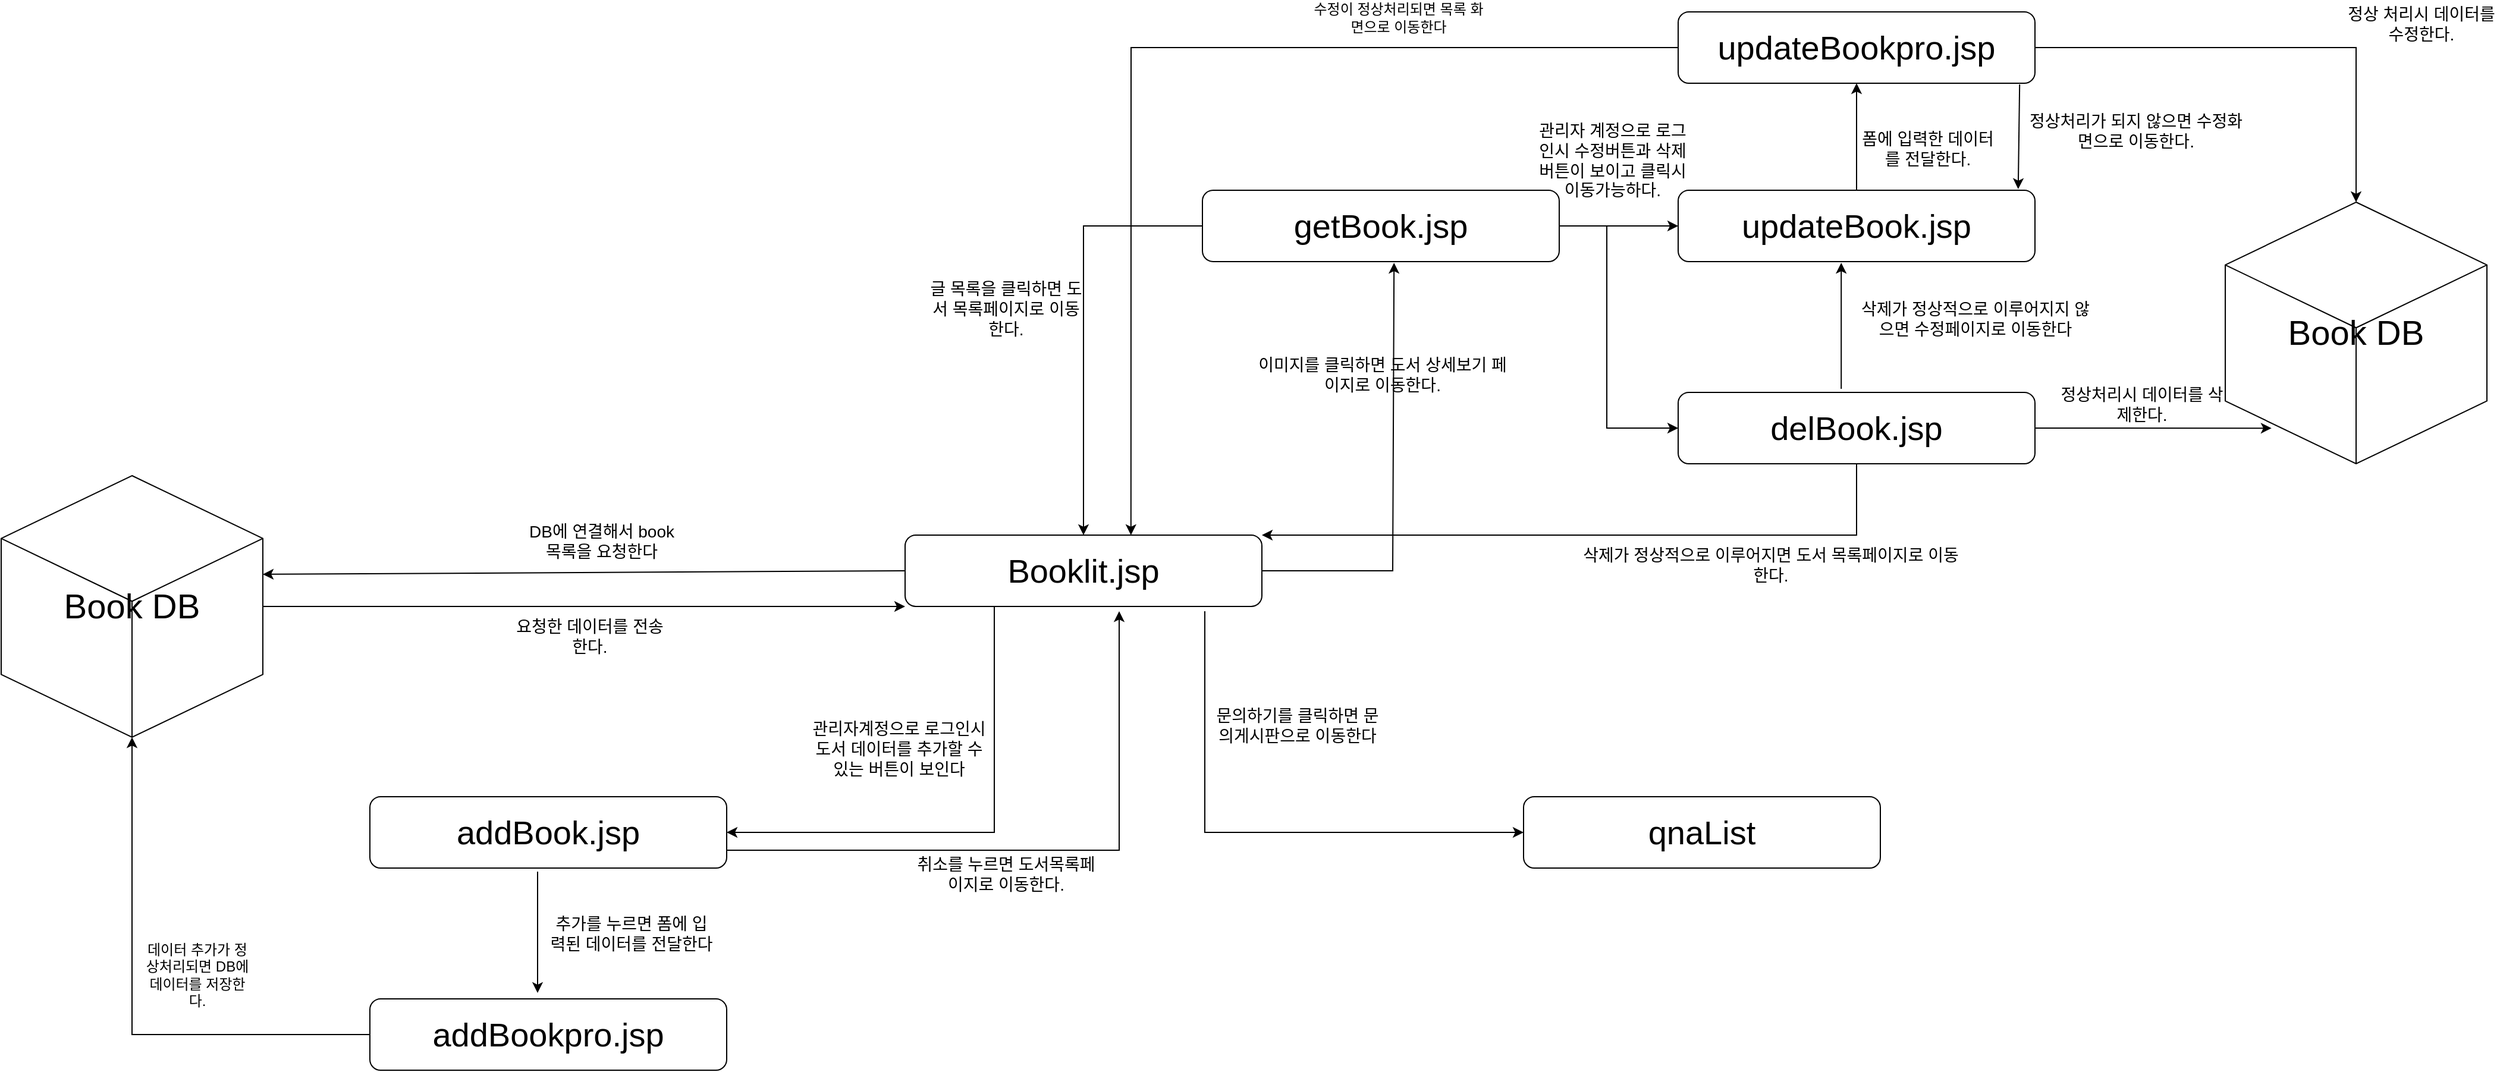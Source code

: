 <mxfile version="21.6.8" type="device">
  <diagram id="C5RBs43oDa-KdzZeNtuy" name="Page-1">
    <mxGraphModel dx="4014" dy="1756" grid="1" gridSize="10" guides="1" tooltips="1" connect="1" arrows="1" fold="1" page="1" pageScale="1" pageWidth="827" pageHeight="1169" math="0" shadow="0">
      <root>
        <mxCell id="WIyWlLk6GJQsqaUBKTNV-0" />
        <mxCell id="WIyWlLk6GJQsqaUBKTNV-1" parent="WIyWlLk6GJQsqaUBKTNV-0" />
        <mxCell id="nlYcj-_ws6mtxJftO6y--1" value="&lt;font style=&quot;font-size: 28px;&quot;&gt;Booklit.jsp&lt;/font&gt;" style="rounded=1;whiteSpace=wrap;html=1;" vertex="1" parent="WIyWlLk6GJQsqaUBKTNV-1">
          <mxGeometry x="510" y="470" width="300" height="60" as="geometry" />
        </mxCell>
        <mxCell id="nlYcj-_ws6mtxJftO6y--2" value="&lt;span style=&quot;font-size: 28px;&quot;&gt;getBook.jsp&lt;/span&gt;" style="rounded=1;whiteSpace=wrap;html=1;" vertex="1" parent="WIyWlLk6GJQsqaUBKTNV-1">
          <mxGeometry x="760" y="180" width="300" height="60" as="geometry" />
        </mxCell>
        <mxCell id="nlYcj-_ws6mtxJftO6y--3" value="&lt;font style=&quot;font-size: 28px;&quot;&gt;qnaList&lt;/font&gt;" style="rounded=1;whiteSpace=wrap;html=1;" vertex="1" parent="WIyWlLk6GJQsqaUBKTNV-1">
          <mxGeometry x="1030" y="690" width="300" height="60" as="geometry" />
        </mxCell>
        <mxCell id="nlYcj-_ws6mtxJftO6y--4" value="&lt;font style=&quot;font-size: 28px;&quot;&gt;updateBook.jsp&lt;/font&gt;" style="rounded=1;whiteSpace=wrap;html=1;" vertex="1" parent="WIyWlLk6GJQsqaUBKTNV-1">
          <mxGeometry x="1160" y="180" width="300" height="60" as="geometry" />
        </mxCell>
        <mxCell id="nlYcj-_ws6mtxJftO6y--5" value="&lt;font style=&quot;font-size: 28px;&quot;&gt;addBook.jsp&lt;/font&gt;" style="rounded=1;whiteSpace=wrap;html=1;" vertex="1" parent="WIyWlLk6GJQsqaUBKTNV-1">
          <mxGeometry x="60" y="690" width="300" height="60" as="geometry" />
        </mxCell>
        <mxCell id="nlYcj-_ws6mtxJftO6y--7" value="&lt;font style=&quot;font-size: 29px;&quot;&gt;Book DB&lt;/font&gt;" style="html=1;whiteSpace=wrap;shape=isoCube2;backgroundOutline=1;isoAngle=15;" vertex="1" parent="WIyWlLk6GJQsqaUBKTNV-1">
          <mxGeometry x="1620" y="190" width="220" height="220" as="geometry" />
        </mxCell>
        <mxCell id="nlYcj-_ws6mtxJftO6y--20" value="" style="endArrow=classic;html=1;rounded=0;entryX=0.5;entryY=0;entryDx=0;entryDy=0;exitX=0;exitY=0.5;exitDx=0;exitDy=0;" edge="1" parent="WIyWlLk6GJQsqaUBKTNV-1" source="nlYcj-_ws6mtxJftO6y--2" target="nlYcj-_ws6mtxJftO6y--1">
          <mxGeometry width="50" height="50" relative="1" as="geometry">
            <mxPoint x="950" y="240" as="sourcePoint" />
            <mxPoint x="590" y="340" as="targetPoint" />
            <Array as="points">
              <mxPoint x="660" y="210" />
            </Array>
          </mxGeometry>
        </mxCell>
        <mxCell id="nlYcj-_ws6mtxJftO6y--21" value="" style="endArrow=classic;html=1;rounded=0;entryX=0;entryY=0.5;entryDx=0;entryDy=0;" edge="1" parent="WIyWlLk6GJQsqaUBKTNV-1" target="nlYcj-_ws6mtxJftO6y--51">
          <mxGeometry width="50" height="50" relative="1" as="geometry">
            <mxPoint x="1100" y="210" as="sourcePoint" />
            <mxPoint x="1150" y="160" as="targetPoint" />
            <Array as="points">
              <mxPoint x="1100" y="380" />
            </Array>
          </mxGeometry>
        </mxCell>
        <mxCell id="nlYcj-_ws6mtxJftO6y--22" value="" style="endArrow=classic;html=1;rounded=0;entryX=1;entryY=0;entryDx=0;entryDy=0;exitX=0.5;exitY=1;exitDx=0;exitDy=0;" edge="1" parent="WIyWlLk6GJQsqaUBKTNV-1" source="nlYcj-_ws6mtxJftO6y--51" target="nlYcj-_ws6mtxJftO6y--1">
          <mxGeometry width="50" height="50" relative="1" as="geometry">
            <mxPoint x="170" y="620" as="sourcePoint" />
            <mxPoint x="220" y="570" as="targetPoint" />
            <Array as="points">
              <mxPoint x="1310" y="470" />
            </Array>
          </mxGeometry>
        </mxCell>
        <mxCell id="nlYcj-_ws6mtxJftO6y--23" value="" style="endArrow=classic;html=1;rounded=0;exitX=0.25;exitY=1;exitDx=0;exitDy=0;entryX=1;entryY=0.5;entryDx=0;entryDy=0;" edge="1" parent="WIyWlLk6GJQsqaUBKTNV-1" source="nlYcj-_ws6mtxJftO6y--1" target="nlYcj-_ws6mtxJftO6y--5">
          <mxGeometry width="50" height="50" relative="1" as="geometry">
            <mxPoint x="70" y="1100" as="sourcePoint" />
            <mxPoint x="120" y="1050" as="targetPoint" />
            <Array as="points">
              <mxPoint x="585" y="720" />
            </Array>
          </mxGeometry>
        </mxCell>
        <mxCell id="nlYcj-_ws6mtxJftO6y--24" value="" style="endArrow=classic;html=1;rounded=0;exitX=1;exitY=0.75;exitDx=0;exitDy=0;entryX=0.6;entryY=1.067;entryDx=0;entryDy=0;entryPerimeter=0;" edge="1" parent="WIyWlLk6GJQsqaUBKTNV-1" source="nlYcj-_ws6mtxJftO6y--5" target="nlYcj-_ws6mtxJftO6y--1">
          <mxGeometry width="50" height="50" relative="1" as="geometry">
            <mxPoint x="80" y="1110" as="sourcePoint" />
            <mxPoint x="130" y="1060" as="targetPoint" />
            <Array as="points">
              <mxPoint x="690" y="735" />
            </Array>
          </mxGeometry>
        </mxCell>
        <mxCell id="nlYcj-_ws6mtxJftO6y--26" value="" style="endArrow=classic;html=1;rounded=0;exitX=0;exitY=0.5;exitDx=0;exitDy=0;entryX=0.633;entryY=0;entryDx=0;entryDy=0;entryPerimeter=0;" edge="1" parent="WIyWlLk6GJQsqaUBKTNV-1" source="nlYcj-_ws6mtxJftO6y--59" target="nlYcj-_ws6mtxJftO6y--1">
          <mxGeometry width="50" height="50" relative="1" as="geometry">
            <mxPoint x="1010" y="70" as="sourcePoint" />
            <mxPoint x="1060" y="20" as="targetPoint" />
            <Array as="points">
              <mxPoint x="700" y="60" />
            </Array>
          </mxGeometry>
        </mxCell>
        <mxCell id="nlYcj-_ws6mtxJftO6y--27" value="" style="endArrow=classic;html=1;rounded=0;exitX=0.957;exitY=1.017;exitDx=0;exitDy=0;exitPerimeter=0;entryX=0.953;entryY=-0.017;entryDx=0;entryDy=0;entryPerimeter=0;" edge="1" parent="WIyWlLk6GJQsqaUBKTNV-1" source="nlYcj-_ws6mtxJftO6y--59" target="nlYcj-_ws6mtxJftO6y--4">
          <mxGeometry width="50" height="50" relative="1" as="geometry">
            <mxPoint x="1530" y="80" as="sourcePoint" />
            <mxPoint x="1580" y="30" as="targetPoint" />
          </mxGeometry>
        </mxCell>
        <mxCell id="nlYcj-_ws6mtxJftO6y--28" value="" style="endArrow=classic;html=1;rounded=0;exitX=0.457;exitY=-0.05;exitDx=0;exitDy=0;exitPerimeter=0;entryX=0.457;entryY=1.017;entryDx=0;entryDy=0;entryPerimeter=0;" edge="1" parent="WIyWlLk6GJQsqaUBKTNV-1" source="nlYcj-_ws6mtxJftO6y--51" target="nlYcj-_ws6mtxJftO6y--4">
          <mxGeometry width="50" height="50" relative="1" as="geometry">
            <mxPoint x="1230" y="330" as="sourcePoint" />
            <mxPoint x="1280" y="280" as="targetPoint" />
          </mxGeometry>
        </mxCell>
        <mxCell id="nlYcj-_ws6mtxJftO6y--35" value="" style="endArrow=classic;html=1;rounded=0;entryX=0.537;entryY=1.017;entryDx=0;entryDy=0;entryPerimeter=0;exitX=1;exitY=0.5;exitDx=0;exitDy=0;" edge="1" parent="WIyWlLk6GJQsqaUBKTNV-1" source="nlYcj-_ws6mtxJftO6y--1" target="nlYcj-_ws6mtxJftO6y--2">
          <mxGeometry width="50" height="50" relative="1" as="geometry">
            <mxPoint x="300" y="750" as="sourcePoint" />
            <mxPoint x="350" y="700" as="targetPoint" />
            <Array as="points">
              <mxPoint x="920" y="500" />
            </Array>
          </mxGeometry>
        </mxCell>
        <mxCell id="nlYcj-_ws6mtxJftO6y--39" value="데이터 추가가 정상처리되면 DB에 데이터를 저장한다." style="text;html=1;strokeColor=none;fillColor=none;align=center;verticalAlign=middle;whiteSpace=wrap;rounded=0;" vertex="1" parent="WIyWlLk6GJQsqaUBKTNV-1">
          <mxGeometry x="-130" y="810" width="90" height="60" as="geometry" />
        </mxCell>
        <mxCell id="nlYcj-_ws6mtxJftO6y--40" value="&lt;font style=&quot;font-size: 14px;&quot;&gt;추가를 누르면 폼에 입력된 데이터를 전달한다&lt;/font&gt;" style="text;html=1;strokeColor=none;fillColor=none;align=center;verticalAlign=middle;whiteSpace=wrap;rounded=0;" vertex="1" parent="WIyWlLk6GJQsqaUBKTNV-1">
          <mxGeometry x="210" y="790" width="140" height="30" as="geometry" />
        </mxCell>
        <mxCell id="nlYcj-_ws6mtxJftO6y--41" value="&lt;font style=&quot;font-size: 14px;&quot;&gt;관리자계정으로 로그인시 도서 데이터를 추가할 수 있는 버튼이 보인다&lt;/font&gt;" style="text;html=1;strokeColor=none;fillColor=none;align=center;verticalAlign=middle;whiteSpace=wrap;rounded=0;" vertex="1" parent="WIyWlLk6GJQsqaUBKTNV-1">
          <mxGeometry x="430" y="630" width="150" height="40" as="geometry" />
        </mxCell>
        <mxCell id="nlYcj-_ws6mtxJftO6y--42" value="&lt;font style=&quot;font-size: 14px;&quot;&gt;문의하기를 클릭하면 문의게시판으로 이동한다&lt;/font&gt;" style="text;html=1;strokeColor=none;fillColor=none;align=center;verticalAlign=middle;whiteSpace=wrap;rounded=0;" vertex="1" parent="WIyWlLk6GJQsqaUBKTNV-1">
          <mxGeometry x="770" y="610" width="140" height="40" as="geometry" />
        </mxCell>
        <mxCell id="nlYcj-_ws6mtxJftO6y--43" value="수정이 정상처리되면 목록 화면으로 이동한다" style="text;html=1;strokeColor=none;fillColor=none;align=center;verticalAlign=middle;whiteSpace=wrap;rounded=0;" vertex="1" parent="WIyWlLk6GJQsqaUBKTNV-1">
          <mxGeometry x="850" y="20" width="150" height="30" as="geometry" />
        </mxCell>
        <mxCell id="nlYcj-_ws6mtxJftO6y--44" value="&lt;font style=&quot;font-size: 14px;&quot;&gt;폼에 입력한 데이터를 전달한다.&lt;/font&gt;" style="text;html=1;strokeColor=none;fillColor=none;align=center;verticalAlign=middle;whiteSpace=wrap;rounded=0;" vertex="1" parent="WIyWlLk6GJQsqaUBKTNV-1">
          <mxGeometry x="1310" y="120" width="120" height="50" as="geometry" />
        </mxCell>
        <mxCell id="nlYcj-_ws6mtxJftO6y--45" value="&lt;font style=&quot;font-size: 14px;&quot;&gt;정상처리가 되지 않으면 수정화면으로 이동한다.&lt;/font&gt;" style="text;html=1;strokeColor=none;fillColor=none;align=center;verticalAlign=middle;whiteSpace=wrap;rounded=0;" vertex="1" parent="WIyWlLk6GJQsqaUBKTNV-1">
          <mxGeometry x="1450" y="105" width="190" height="50" as="geometry" />
        </mxCell>
        <mxCell id="nlYcj-_ws6mtxJftO6y--46" value="&lt;font style=&quot;font-size: 14px;&quot;&gt;삭제가 정상적으로 이루어지지 않으면 수정페이지로 이동한다&lt;/font&gt;" style="text;html=1;strokeColor=none;fillColor=none;align=center;verticalAlign=middle;whiteSpace=wrap;rounded=0;" vertex="1" parent="WIyWlLk6GJQsqaUBKTNV-1">
          <mxGeometry x="1310" y="265" width="200" height="45" as="geometry" />
        </mxCell>
        <mxCell id="nlYcj-_ws6mtxJftO6y--47" value="&lt;font style=&quot;font-size: 14px;&quot;&gt;삭제가 정상적으로 이루어지면 도서 목록페이지로 이동한다.&lt;/font&gt;" style="text;html=1;strokeColor=none;fillColor=none;align=center;verticalAlign=middle;whiteSpace=wrap;rounded=0;" vertex="1" parent="WIyWlLk6GJQsqaUBKTNV-1">
          <mxGeometry x="1076" y="480" width="324" height="30" as="geometry" />
        </mxCell>
        <mxCell id="nlYcj-_ws6mtxJftO6y--48" value="&lt;font style=&quot;font-size: 14px;&quot;&gt;관리자 계정으로 로그인시 수정버튼과 삭제버튼이 보이고 클릭시 이동가능하다.&lt;/font&gt;" style="text;html=1;strokeColor=none;fillColor=none;align=center;verticalAlign=middle;whiteSpace=wrap;rounded=0;" vertex="1" parent="WIyWlLk6GJQsqaUBKTNV-1">
          <mxGeometry x="1040" y="105" width="130" height="100" as="geometry" />
        </mxCell>
        <mxCell id="nlYcj-_ws6mtxJftO6y--49" value="&lt;font style=&quot;font-size: 14px;&quot;&gt;글 목록을 클릭하면 도서 목록페이지로 이동한다.&lt;/font&gt;" style="text;html=1;strokeColor=none;fillColor=none;align=center;verticalAlign=middle;whiteSpace=wrap;rounded=0;" vertex="1" parent="WIyWlLk6GJQsqaUBKTNV-1">
          <mxGeometry x="530" y="230" width="130" height="100" as="geometry" />
        </mxCell>
        <mxCell id="nlYcj-_ws6mtxJftO6y--50" value="&lt;font style=&quot;font-size: 14px;&quot;&gt;이미지를 클릭하면 도서 상세보기 페이지로 이동한다.&lt;/font&gt;" style="text;html=1;strokeColor=none;fillColor=none;align=center;verticalAlign=middle;whiteSpace=wrap;rounded=0;" vertex="1" parent="WIyWlLk6GJQsqaUBKTNV-1">
          <mxGeometry x="800" y="320" width="223" height="30" as="geometry" />
        </mxCell>
        <mxCell id="nlYcj-_ws6mtxJftO6y--51" value="&lt;font style=&quot;font-size: 28px;&quot;&gt;delBook.jsp&lt;/font&gt;" style="rounded=1;whiteSpace=wrap;html=1;" vertex="1" parent="WIyWlLk6GJQsqaUBKTNV-1">
          <mxGeometry x="1160" y="350" width="300" height="60" as="geometry" />
        </mxCell>
        <mxCell id="nlYcj-_ws6mtxJftO6y--53" value="" style="endArrow=classic;html=1;rounded=0;entryX=0;entryY=0.5;entryDx=0;entryDy=0;" edge="1" parent="WIyWlLk6GJQsqaUBKTNV-1" target="nlYcj-_ws6mtxJftO6y--4">
          <mxGeometry width="50" height="50" relative="1" as="geometry">
            <mxPoint x="1060" y="210" as="sourcePoint" />
            <mxPoint x="1110" y="160" as="targetPoint" />
          </mxGeometry>
        </mxCell>
        <mxCell id="nlYcj-_ws6mtxJftO6y--59" value="&lt;font style=&quot;font-size: 28px;&quot;&gt;updateBookpro.jsp&lt;/font&gt;" style="rounded=1;whiteSpace=wrap;html=1;" vertex="1" parent="WIyWlLk6GJQsqaUBKTNV-1">
          <mxGeometry x="1160" y="30" width="300" height="60" as="geometry" />
        </mxCell>
        <mxCell id="nlYcj-_ws6mtxJftO6y--60" value="" style="endArrow=classic;html=1;rounded=0;entryX=0.5;entryY=1;entryDx=0;entryDy=0;" edge="1" parent="WIyWlLk6GJQsqaUBKTNV-1" target="nlYcj-_ws6mtxJftO6y--59">
          <mxGeometry width="50" height="50" relative="1" as="geometry">
            <mxPoint x="1310" y="180" as="sourcePoint" />
            <mxPoint x="1360" y="130" as="targetPoint" />
          </mxGeometry>
        </mxCell>
        <mxCell id="nlYcj-_ws6mtxJftO6y--62" value="" style="endArrow=classic;html=1;rounded=0;exitX=0.84;exitY=1.067;exitDx=0;exitDy=0;exitPerimeter=0;entryX=0;entryY=0.5;entryDx=0;entryDy=0;" edge="1" parent="WIyWlLk6GJQsqaUBKTNV-1" source="nlYcj-_ws6mtxJftO6y--1" target="nlYcj-_ws6mtxJftO6y--3">
          <mxGeometry width="50" height="50" relative="1" as="geometry">
            <mxPoint x="930" y="590" as="sourcePoint" />
            <mxPoint x="980" y="540" as="targetPoint" />
            <Array as="points">
              <mxPoint x="762" y="720" />
            </Array>
          </mxGeometry>
        </mxCell>
        <mxCell id="nlYcj-_ws6mtxJftO6y--63" value="" style="endArrow=classic;html=1;rounded=0;entryX=0.5;entryY=0;entryDx=0;entryDy=0;entryPerimeter=0;exitX=1;exitY=0.5;exitDx=0;exitDy=0;" edge="1" parent="WIyWlLk6GJQsqaUBKTNV-1" source="nlYcj-_ws6mtxJftO6y--59" target="nlYcj-_ws6mtxJftO6y--7">
          <mxGeometry width="50" height="50" relative="1" as="geometry">
            <mxPoint x="1460" y="210" as="sourcePoint" />
            <mxPoint x="1510" y="160" as="targetPoint" />
            <Array as="points">
              <mxPoint x="1730" y="60" />
            </Array>
          </mxGeometry>
        </mxCell>
        <mxCell id="nlYcj-_ws6mtxJftO6y--64" value="" style="endArrow=classic;html=1;rounded=0;exitX=1;exitY=0.5;exitDx=0;exitDy=0;entryX=0.177;entryY=0.864;entryDx=0;entryDy=0;entryPerimeter=0;" edge="1" parent="WIyWlLk6GJQsqaUBKTNV-1" source="nlYcj-_ws6mtxJftO6y--51" target="nlYcj-_ws6mtxJftO6y--7">
          <mxGeometry width="50" height="50" relative="1" as="geometry">
            <mxPoint x="1370" y="370" as="sourcePoint" />
            <mxPoint x="1420" y="320" as="targetPoint" />
          </mxGeometry>
        </mxCell>
        <mxCell id="nlYcj-_ws6mtxJftO6y--66" value="&lt;font style=&quot;font-size: 14px;&quot;&gt;정상 처리시 데이터를 수정한다.&lt;/font&gt;" style="text;html=1;strokeColor=none;fillColor=none;align=center;verticalAlign=middle;whiteSpace=wrap;rounded=0;" vertex="1" parent="WIyWlLk6GJQsqaUBKTNV-1">
          <mxGeometry x="1720" y="20" width="130" height="40" as="geometry" />
        </mxCell>
        <mxCell id="nlYcj-_ws6mtxJftO6y--67" value="&lt;font style=&quot;font-size: 14px;&quot;&gt;정상처리시 데이터를 삭제한다.&lt;/font&gt;" style="text;html=1;strokeColor=none;fillColor=none;align=center;verticalAlign=middle;whiteSpace=wrap;rounded=0;" vertex="1" parent="WIyWlLk6GJQsqaUBKTNV-1">
          <mxGeometry x="1480" y="340" width="140" height="40" as="geometry" />
        </mxCell>
        <mxCell id="nlYcj-_ws6mtxJftO6y--68" value="&lt;font style=&quot;font-size: 29px;&quot;&gt;Book DB&lt;/font&gt;" style="html=1;whiteSpace=wrap;shape=isoCube2;backgroundOutline=1;isoAngle=15;" vertex="1" parent="WIyWlLk6GJQsqaUBKTNV-1">
          <mxGeometry x="-250" y="420" width="220" height="220" as="geometry" />
        </mxCell>
        <mxCell id="nlYcj-_ws6mtxJftO6y--69" value="&lt;font style=&quot;font-size: 28px;&quot;&gt;addBookpro.jsp&lt;/font&gt;" style="rounded=1;whiteSpace=wrap;html=1;" vertex="1" parent="WIyWlLk6GJQsqaUBKTNV-1">
          <mxGeometry x="60" y="860" width="300" height="60" as="geometry" />
        </mxCell>
        <mxCell id="nlYcj-_ws6mtxJftO6y--70" value="" style="endArrow=classic;html=1;rounded=0;exitX=0.47;exitY=1.05;exitDx=0;exitDy=0;exitPerimeter=0;entryX=0.47;entryY=-0.083;entryDx=0;entryDy=0;entryPerimeter=0;" edge="1" parent="WIyWlLk6GJQsqaUBKTNV-1" source="nlYcj-_ws6mtxJftO6y--5" target="nlYcj-_ws6mtxJftO6y--69">
          <mxGeometry width="50" height="50" relative="1" as="geometry">
            <mxPoint x="390" y="890" as="sourcePoint" />
            <mxPoint x="440" y="840" as="targetPoint" />
          </mxGeometry>
        </mxCell>
        <mxCell id="nlYcj-_ws6mtxJftO6y--71" value="" style="endArrow=classic;html=1;rounded=0;exitX=0;exitY=0.5;exitDx=0;exitDy=0;entryX=0.5;entryY=1;entryDx=0;entryDy=0;entryPerimeter=0;" edge="1" parent="WIyWlLk6GJQsqaUBKTNV-1" source="nlYcj-_ws6mtxJftO6y--69" target="nlYcj-_ws6mtxJftO6y--68">
          <mxGeometry width="50" height="50" relative="1" as="geometry">
            <mxPoint x="310" y="820" as="sourcePoint" />
            <mxPoint x="360" y="770" as="targetPoint" />
            <Array as="points">
              <mxPoint x="-140" y="890" />
            </Array>
          </mxGeometry>
        </mxCell>
        <mxCell id="nlYcj-_ws6mtxJftO6y--72" value="" style="endArrow=classic;html=1;rounded=0;exitX=0;exitY=0.5;exitDx=0;exitDy=0;entryX=1;entryY=0.377;entryDx=0;entryDy=0;entryPerimeter=0;" edge="1" parent="WIyWlLk6GJQsqaUBKTNV-1" source="nlYcj-_ws6mtxJftO6y--1" target="nlYcj-_ws6mtxJftO6y--68">
          <mxGeometry width="50" height="50" relative="1" as="geometry">
            <mxPoint x="300" y="550" as="sourcePoint" />
            <mxPoint x="350" y="500" as="targetPoint" />
          </mxGeometry>
        </mxCell>
        <mxCell id="nlYcj-_ws6mtxJftO6y--80" value="&lt;font style=&quot;font-size: 14px;&quot;&gt;DB에 연결해서 book 목록을 요청한다&lt;/font&gt;" style="text;html=1;strokeColor=none;fillColor=none;align=center;verticalAlign=middle;whiteSpace=wrap;rounded=0;" vertex="1" parent="WIyWlLk6GJQsqaUBKTNV-1">
          <mxGeometry x="190" y="460" width="130" height="30" as="geometry" />
        </mxCell>
        <mxCell id="nlYcj-_ws6mtxJftO6y--81" value="" style="endArrow=classic;html=1;rounded=0;exitX=1;exitY=0.5;exitDx=0;exitDy=0;exitPerimeter=0;entryX=0;entryY=1;entryDx=0;entryDy=0;" edge="1" parent="WIyWlLk6GJQsqaUBKTNV-1" source="nlYcj-_ws6mtxJftO6y--68" target="nlYcj-_ws6mtxJftO6y--1">
          <mxGeometry width="50" height="50" relative="1" as="geometry">
            <mxPoint x="300" y="400" as="sourcePoint" />
            <mxPoint x="350" y="350" as="targetPoint" />
          </mxGeometry>
        </mxCell>
        <mxCell id="nlYcj-_ws6mtxJftO6y--82" value="&lt;span style=&quot;font-size: 14px;&quot;&gt;요청한 데이터를 전송한다.&lt;/span&gt;" style="text;html=1;strokeColor=none;fillColor=none;align=center;verticalAlign=middle;whiteSpace=wrap;rounded=0;" vertex="1" parent="WIyWlLk6GJQsqaUBKTNV-1">
          <mxGeometry x="180" y="540" width="130" height="30" as="geometry" />
        </mxCell>
        <mxCell id="nlYcj-_ws6mtxJftO6y--83" value="&lt;font style=&quot;font-size: 14px;&quot;&gt;취소를 누르면 도서목록페이지로 이동한다.&lt;/font&gt;" style="text;html=1;strokeColor=none;fillColor=none;align=center;verticalAlign=middle;whiteSpace=wrap;rounded=0;" vertex="1" parent="WIyWlLk6GJQsqaUBKTNV-1">
          <mxGeometry x="515" y="740" width="160" height="30" as="geometry" />
        </mxCell>
      </root>
    </mxGraphModel>
  </diagram>
</mxfile>
